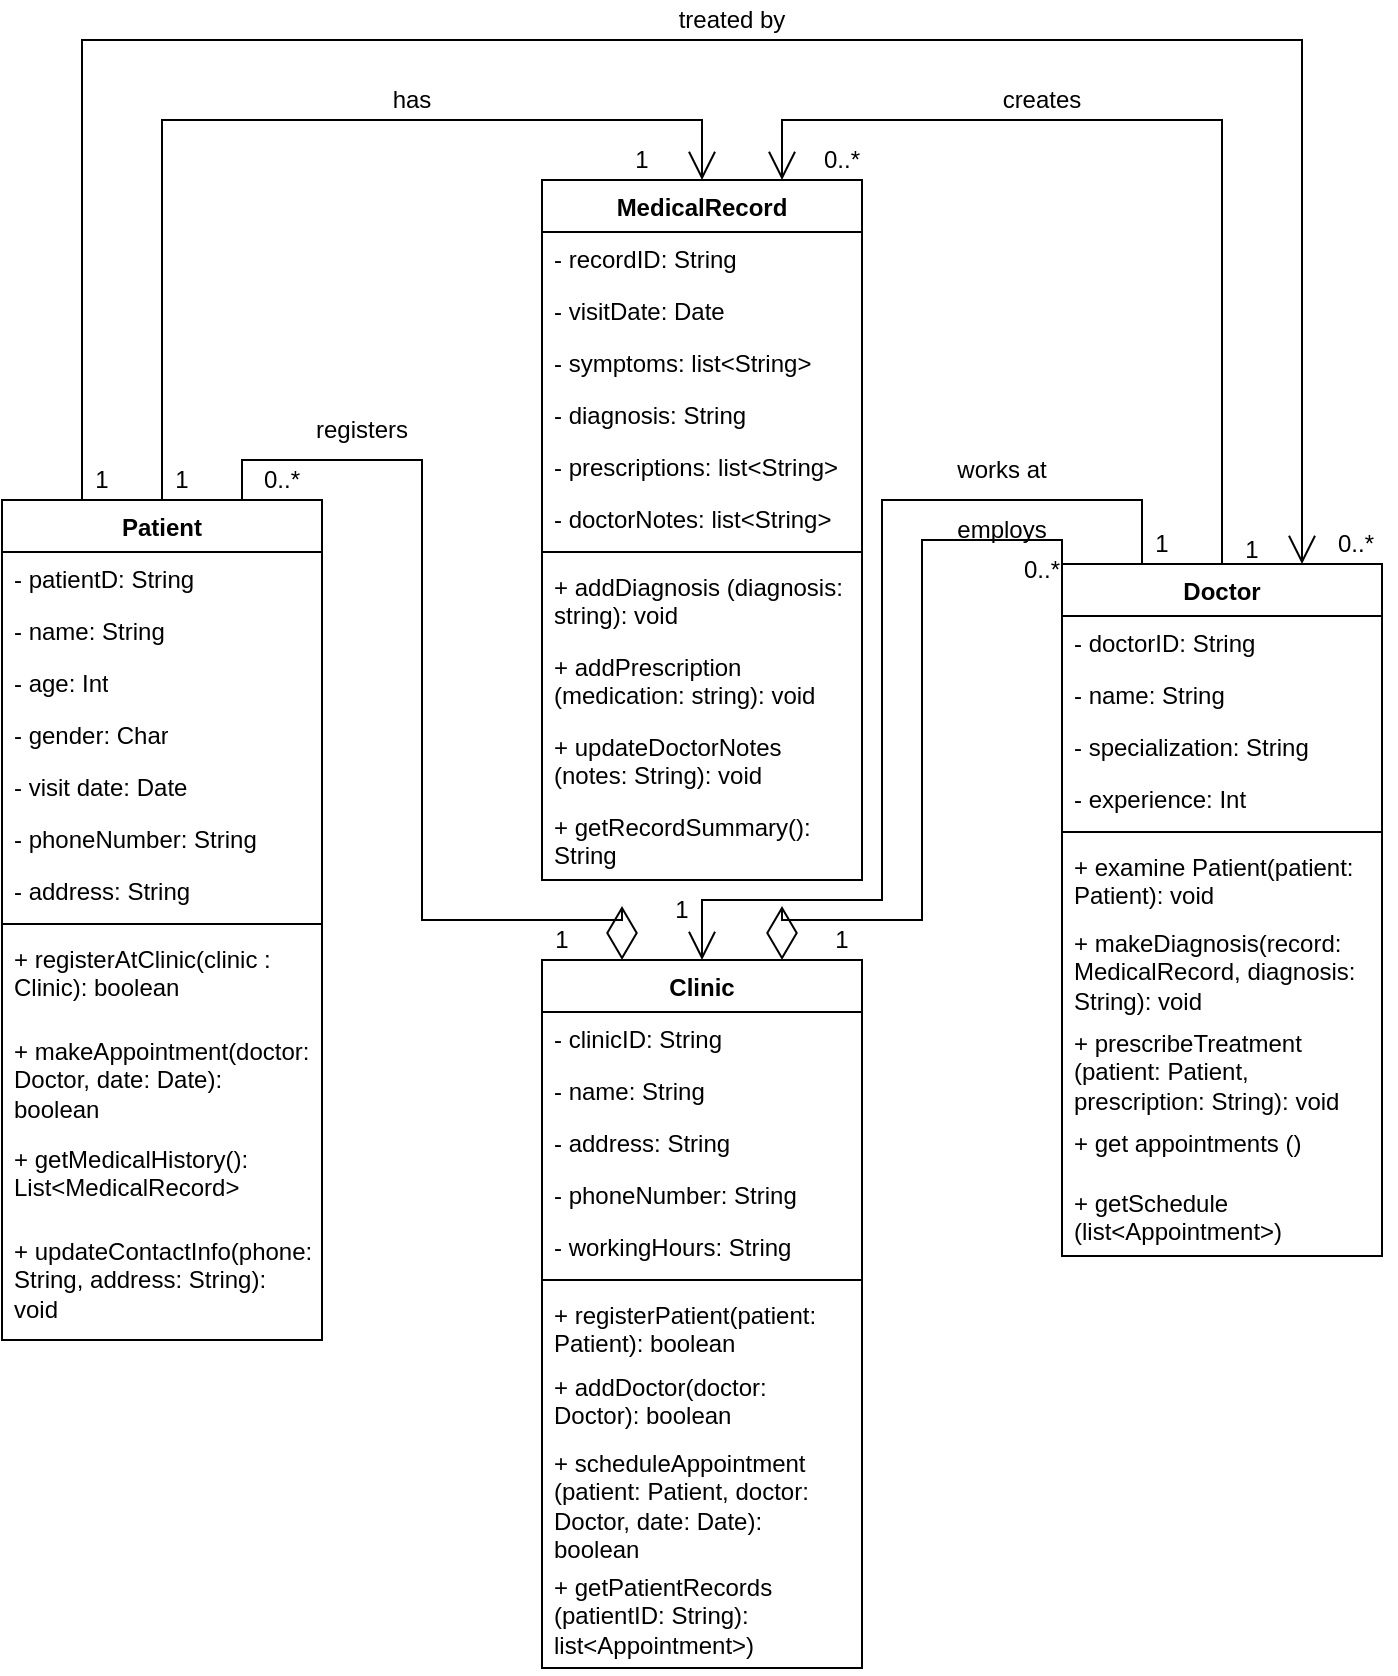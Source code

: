 <mxfile version="28.2.7">
  <diagram name="Page-1" id="929967ad-93f9-6ef4-fab6-5d389245f69c">
    <mxGraphModel dx="1720" dy="964" grid="1" gridSize="10" guides="1" tooltips="1" connect="1" arrows="1" fold="1" page="1" pageScale="1.5" pageWidth="1169" pageHeight="826" background="#ffffff" math="0" shadow="0">
      <root>
        <mxCell id="0" style=";html=1;" />
        <mxCell id="1" style=";html=1;" parent="0" />
        <mxCell id="AAVSdMA0_Yjj0Yy6uZWU-5" value="Patient" style="swimlane;fontStyle=1;align=center;verticalAlign=top;childLayout=stackLayout;horizontal=1;startSize=26;horizontalStack=0;resizeParent=1;resizeParentMax=0;resizeLast=0;collapsible=1;marginBottom=0;whiteSpace=wrap;html=1;" vertex="1" parent="1">
          <mxGeometry x="200" y="420" width="160" height="420" as="geometry" />
        </mxCell>
        <mxCell id="AAVSdMA0_Yjj0Yy6uZWU-77" value="- patientD: String" style="text;strokeColor=none;fillColor=none;align=left;verticalAlign=top;spacingLeft=4;spacingRight=4;overflow=hidden;rotatable=0;points=[[0,0.5],[1,0.5]];portConstraint=eastwest;whiteSpace=wrap;html=1;" vertex="1" parent="AAVSdMA0_Yjj0Yy6uZWU-5">
          <mxGeometry y="26" width="160" height="26" as="geometry" />
        </mxCell>
        <mxCell id="AAVSdMA0_Yjj0Yy6uZWU-6" value="- name: String" style="text;strokeColor=none;fillColor=none;align=left;verticalAlign=top;spacingLeft=4;spacingRight=4;overflow=hidden;rotatable=0;points=[[0,0.5],[1,0.5]];portConstraint=eastwest;whiteSpace=wrap;html=1;" vertex="1" parent="AAVSdMA0_Yjj0Yy6uZWU-5">
          <mxGeometry y="52" width="160" height="26" as="geometry" />
        </mxCell>
        <mxCell id="AAVSdMA0_Yjj0Yy6uZWU-9" value="- age: Int" style="text;strokeColor=none;fillColor=none;align=left;verticalAlign=top;spacingLeft=4;spacingRight=4;overflow=hidden;rotatable=0;points=[[0,0.5],[1,0.5]];portConstraint=eastwest;whiteSpace=wrap;html=1;" vertex="1" parent="AAVSdMA0_Yjj0Yy6uZWU-5">
          <mxGeometry y="78" width="160" height="26" as="geometry" />
        </mxCell>
        <mxCell id="AAVSdMA0_Yjj0Yy6uZWU-10" value="- gender: Char" style="text;strokeColor=none;fillColor=none;align=left;verticalAlign=top;spacingLeft=4;spacingRight=4;overflow=hidden;rotatable=0;points=[[0,0.5],[1,0.5]];portConstraint=eastwest;whiteSpace=wrap;html=1;" vertex="1" parent="AAVSdMA0_Yjj0Yy6uZWU-5">
          <mxGeometry y="104" width="160" height="26" as="geometry" />
        </mxCell>
        <mxCell id="AAVSdMA0_Yjj0Yy6uZWU-13" value="- visit date: Date" style="text;strokeColor=none;fillColor=none;align=left;verticalAlign=top;spacingLeft=4;spacingRight=4;overflow=hidden;rotatable=0;points=[[0,0.5],[1,0.5]];portConstraint=eastwest;whiteSpace=wrap;html=1;" vertex="1" parent="AAVSdMA0_Yjj0Yy6uZWU-5">
          <mxGeometry y="130" width="160" height="26" as="geometry" />
        </mxCell>
        <mxCell id="AAVSdMA0_Yjj0Yy6uZWU-12" value="- phoneNumber: String" style="text;strokeColor=none;fillColor=none;align=left;verticalAlign=top;spacingLeft=4;spacingRight=4;overflow=hidden;rotatable=0;points=[[0,0.5],[1,0.5]];portConstraint=eastwest;whiteSpace=wrap;html=1;" vertex="1" parent="AAVSdMA0_Yjj0Yy6uZWU-5">
          <mxGeometry y="156" width="160" height="26" as="geometry" />
        </mxCell>
        <mxCell id="AAVSdMA0_Yjj0Yy6uZWU-54" value="- address: String" style="text;strokeColor=none;fillColor=none;align=left;verticalAlign=top;spacingLeft=4;spacingRight=4;overflow=hidden;rotatable=0;points=[[0,0.5],[1,0.5]];portConstraint=eastwest;whiteSpace=wrap;html=1;" vertex="1" parent="AAVSdMA0_Yjj0Yy6uZWU-5">
          <mxGeometry y="182" width="160" height="26" as="geometry" />
        </mxCell>
        <mxCell id="AAVSdMA0_Yjj0Yy6uZWU-7" value="" style="line;strokeWidth=1;fillColor=none;align=left;verticalAlign=middle;spacingTop=-1;spacingLeft=3;spacingRight=3;rotatable=0;labelPosition=right;points=[];portConstraint=eastwest;strokeColor=inherit;" vertex="1" parent="AAVSdMA0_Yjj0Yy6uZWU-5">
          <mxGeometry y="208" width="160" height="8" as="geometry" />
        </mxCell>
        <mxCell id="AAVSdMA0_Yjj0Yy6uZWU-55" value="+ registerAtClinic(clinic : Clinic): boolean" style="text;strokeColor=none;fillColor=none;align=left;verticalAlign=top;spacingLeft=4;spacingRight=4;overflow=hidden;rotatable=0;points=[[0,0.5],[1,0.5]];portConstraint=eastwest;whiteSpace=wrap;html=1;" vertex="1" parent="AAVSdMA0_Yjj0Yy6uZWU-5">
          <mxGeometry y="216" width="160" height="46" as="geometry" />
        </mxCell>
        <mxCell id="AAVSdMA0_Yjj0Yy6uZWU-11" value="+ makeAppointment(doctor: Doctor, date: Date): boolean" style="text;strokeColor=none;fillColor=none;align=left;verticalAlign=top;spacingLeft=4;spacingRight=4;overflow=hidden;rotatable=0;points=[[0,0.5],[1,0.5]];portConstraint=eastwest;whiteSpace=wrap;html=1;" vertex="1" parent="AAVSdMA0_Yjj0Yy6uZWU-5">
          <mxGeometry y="262" width="160" height="54" as="geometry" />
        </mxCell>
        <mxCell id="AAVSdMA0_Yjj0Yy6uZWU-30" value="+ getMedicalHistory(): List&amp;lt;MedicalRecord&amp;gt;" style="text;strokeColor=none;fillColor=none;align=left;verticalAlign=top;spacingLeft=4;spacingRight=4;overflow=hidden;rotatable=0;points=[[0,0.5],[1,0.5]];portConstraint=eastwest;whiteSpace=wrap;html=1;" vertex="1" parent="AAVSdMA0_Yjj0Yy6uZWU-5">
          <mxGeometry y="316" width="160" height="46" as="geometry" />
        </mxCell>
        <mxCell id="AAVSdMA0_Yjj0Yy6uZWU-8" value="+ updateContactInfo(phone: String, address: String): void" style="text;strokeColor=none;fillColor=none;align=left;verticalAlign=top;spacingLeft=4;spacingRight=4;overflow=hidden;rotatable=0;points=[[0,0.5],[1,0.5]];portConstraint=eastwest;whiteSpace=wrap;html=1;" vertex="1" parent="AAVSdMA0_Yjj0Yy6uZWU-5">
          <mxGeometry y="362" width="160" height="58" as="geometry" />
        </mxCell>
        <mxCell id="AAVSdMA0_Yjj0Yy6uZWU-14" value="Doctor" style="swimlane;fontStyle=1;align=center;verticalAlign=top;childLayout=stackLayout;horizontal=1;startSize=26;horizontalStack=0;resizeParent=1;resizeParentMax=0;resizeLast=0;collapsible=1;marginBottom=0;whiteSpace=wrap;html=1;" vertex="1" parent="1">
          <mxGeometry x="730" y="452" width="160" height="346" as="geometry" />
        </mxCell>
        <mxCell id="AAVSdMA0_Yjj0Yy6uZWU-15" value="- doctorID: String" style="text;strokeColor=none;fillColor=none;align=left;verticalAlign=top;spacingLeft=4;spacingRight=4;overflow=hidden;rotatable=0;points=[[0,0.5],[1,0.5]];portConstraint=eastwest;whiteSpace=wrap;html=1;" vertex="1" parent="AAVSdMA0_Yjj0Yy6uZWU-14">
          <mxGeometry y="26" width="160" height="26" as="geometry" />
        </mxCell>
        <mxCell id="AAVSdMA0_Yjj0Yy6uZWU-78" value="- name: String" style="text;strokeColor=none;fillColor=none;align=left;verticalAlign=top;spacingLeft=4;spacingRight=4;overflow=hidden;rotatable=0;points=[[0,0.5],[1,0.5]];portConstraint=eastwest;whiteSpace=wrap;html=1;" vertex="1" parent="AAVSdMA0_Yjj0Yy6uZWU-14">
          <mxGeometry y="52" width="160" height="26" as="geometry" />
        </mxCell>
        <mxCell id="AAVSdMA0_Yjj0Yy6uZWU-17" value="- specialization: String" style="text;strokeColor=none;fillColor=none;align=left;verticalAlign=top;spacingLeft=4;spacingRight=4;overflow=hidden;rotatable=0;points=[[0,0.5],[1,0.5]];portConstraint=eastwest;whiteSpace=wrap;html=1;" vertex="1" parent="AAVSdMA0_Yjj0Yy6uZWU-14">
          <mxGeometry y="78" width="160" height="26" as="geometry" />
        </mxCell>
        <mxCell id="AAVSdMA0_Yjj0Yy6uZWU-18" value="- experience: Int" style="text;strokeColor=none;fillColor=none;align=left;verticalAlign=top;spacingLeft=4;spacingRight=4;overflow=hidden;rotatable=0;points=[[0,0.5],[1,0.5]];portConstraint=eastwest;whiteSpace=wrap;html=1;" vertex="1" parent="AAVSdMA0_Yjj0Yy6uZWU-14">
          <mxGeometry y="104" width="160" height="26" as="geometry" />
        </mxCell>
        <mxCell id="AAVSdMA0_Yjj0Yy6uZWU-20" value="" style="line;strokeWidth=1;fillColor=none;align=left;verticalAlign=middle;spacingTop=-1;spacingLeft=3;spacingRight=3;rotatable=0;labelPosition=right;points=[];portConstraint=eastwest;strokeColor=inherit;" vertex="1" parent="AAVSdMA0_Yjj0Yy6uZWU-14">
          <mxGeometry y="130" width="160" height="8" as="geometry" />
        </mxCell>
        <mxCell id="AAVSdMA0_Yjj0Yy6uZWU-21" value="+ examine Patient(patient: Patient): void" style="text;strokeColor=none;fillColor=none;align=left;verticalAlign=top;spacingLeft=4;spacingRight=4;overflow=hidden;rotatable=0;points=[[0,0.5],[1,0.5]];portConstraint=eastwest;whiteSpace=wrap;html=1;" vertex="1" parent="AAVSdMA0_Yjj0Yy6uZWU-14">
          <mxGeometry y="138" width="160" height="38" as="geometry" />
        </mxCell>
        <mxCell id="AAVSdMA0_Yjj0Yy6uZWU-72" value="+ makeDiagnosis(record: MedicalRecord, diagnosis: String): void&amp;nbsp;" style="text;strokeColor=none;fillColor=none;align=left;verticalAlign=top;spacingLeft=4;spacingRight=4;overflow=hidden;rotatable=0;points=[[0,0.5],[1,0.5]];portConstraint=eastwest;whiteSpace=wrap;html=1;" vertex="1" parent="AAVSdMA0_Yjj0Yy6uZWU-14">
          <mxGeometry y="176" width="160" height="50" as="geometry" />
        </mxCell>
        <mxCell id="AAVSdMA0_Yjj0Yy6uZWU-22" value="+ prescribeTreatment&lt;div&gt;(patient: Patient, prescription: String): void&lt;/div&gt;" style="text;strokeColor=none;fillColor=none;align=left;verticalAlign=top;spacingLeft=4;spacingRight=4;overflow=hidden;rotatable=0;points=[[0,0.5],[1,0.5]];portConstraint=eastwest;whiteSpace=wrap;html=1;" vertex="1" parent="AAVSdMA0_Yjj0Yy6uZWU-14">
          <mxGeometry y="226" width="160" height="50" as="geometry" />
        </mxCell>
        <mxCell id="AAVSdMA0_Yjj0Yy6uZWU-31" value="+ get appointments ()" style="text;strokeColor=none;fillColor=none;align=left;verticalAlign=top;spacingLeft=4;spacingRight=4;overflow=hidden;rotatable=0;points=[[0,0.5],[1,0.5]];portConstraint=eastwest;whiteSpace=wrap;html=1;" vertex="1" parent="AAVSdMA0_Yjj0Yy6uZWU-14">
          <mxGeometry y="276" width="160" height="30" as="geometry" />
        </mxCell>
        <mxCell id="AAVSdMA0_Yjj0Yy6uZWU-32" value="+ getSchedule (list&amp;lt;Appointment&amp;gt;)" style="text;strokeColor=none;fillColor=none;align=left;verticalAlign=top;spacingLeft=4;spacingRight=4;overflow=hidden;rotatable=0;points=[[0,0.5],[1,0.5]];portConstraint=eastwest;whiteSpace=wrap;html=1;" vertex="1" parent="AAVSdMA0_Yjj0Yy6uZWU-14">
          <mxGeometry y="306" width="160" height="40" as="geometry" />
        </mxCell>
        <mxCell id="AAVSdMA0_Yjj0Yy6uZWU-23" value="Clinic" style="swimlane;fontStyle=1;align=center;verticalAlign=top;childLayout=stackLayout;horizontal=1;startSize=26;horizontalStack=0;resizeParent=1;resizeParentMax=0;resizeLast=0;collapsible=1;marginBottom=0;whiteSpace=wrap;html=1;" vertex="1" parent="1">
          <mxGeometry x="470" y="650" width="160" height="354" as="geometry" />
        </mxCell>
        <mxCell id="AAVSdMA0_Yjj0Yy6uZWU-24" value="- clinicID: String" style="text;strokeColor=none;fillColor=none;align=left;verticalAlign=top;spacingLeft=4;spacingRight=4;overflow=hidden;rotatable=0;points=[[0,0.5],[1,0.5]];portConstraint=eastwest;whiteSpace=wrap;html=1;" vertex="1" parent="AAVSdMA0_Yjj0Yy6uZWU-23">
          <mxGeometry y="26" width="160" height="26" as="geometry" />
        </mxCell>
        <mxCell id="AAVSdMA0_Yjj0Yy6uZWU-25" value="- name: String" style="text;strokeColor=none;fillColor=none;align=left;verticalAlign=top;spacingLeft=4;spacingRight=4;overflow=hidden;rotatable=0;points=[[0,0.5],[1,0.5]];portConstraint=eastwest;whiteSpace=wrap;html=1;" vertex="1" parent="AAVSdMA0_Yjj0Yy6uZWU-23">
          <mxGeometry y="52" width="160" height="26" as="geometry" />
        </mxCell>
        <mxCell id="AAVSdMA0_Yjj0Yy6uZWU-73" value="- address: String" style="text;strokeColor=none;fillColor=none;align=left;verticalAlign=top;spacingLeft=4;spacingRight=4;overflow=hidden;rotatable=0;points=[[0,0.5],[1,0.5]];portConstraint=eastwest;whiteSpace=wrap;html=1;" vertex="1" parent="AAVSdMA0_Yjj0Yy6uZWU-23">
          <mxGeometry y="78" width="160" height="26" as="geometry" />
        </mxCell>
        <mxCell id="AAVSdMA0_Yjj0Yy6uZWU-74" value="- phoneNumber: String" style="text;strokeColor=none;fillColor=none;align=left;verticalAlign=top;spacingLeft=4;spacingRight=4;overflow=hidden;rotatable=0;points=[[0,0.5],[1,0.5]];portConstraint=eastwest;whiteSpace=wrap;html=1;" vertex="1" parent="AAVSdMA0_Yjj0Yy6uZWU-23">
          <mxGeometry y="104" width="160" height="26" as="geometry" />
        </mxCell>
        <mxCell id="AAVSdMA0_Yjj0Yy6uZWU-26" value="- workingHours: String" style="text;strokeColor=none;fillColor=none;align=left;verticalAlign=top;spacingLeft=4;spacingRight=4;overflow=hidden;rotatable=0;points=[[0,0.5],[1,0.5]];portConstraint=eastwest;whiteSpace=wrap;html=1;" vertex="1" parent="AAVSdMA0_Yjj0Yy6uZWU-23">
          <mxGeometry y="130" width="160" height="26" as="geometry" />
        </mxCell>
        <mxCell id="AAVSdMA0_Yjj0Yy6uZWU-27" value="" style="line;strokeWidth=1;fillColor=none;align=left;verticalAlign=middle;spacingTop=-1;spacingLeft=3;spacingRight=3;rotatable=0;labelPosition=right;points=[];portConstraint=eastwest;strokeColor=inherit;" vertex="1" parent="AAVSdMA0_Yjj0Yy6uZWU-23">
          <mxGeometry y="156" width="160" height="8" as="geometry" />
        </mxCell>
        <mxCell id="AAVSdMA0_Yjj0Yy6uZWU-28" value="+ registerPatient(patient: Patient): boolean&lt;div&gt;&lt;br&gt;&lt;/div&gt;" style="text;strokeColor=none;fillColor=none;align=left;verticalAlign=top;spacingLeft=4;spacingRight=4;overflow=hidden;rotatable=0;points=[[0,0.5],[1,0.5]];portConstraint=eastwest;whiteSpace=wrap;html=1;" vertex="1" parent="AAVSdMA0_Yjj0Yy6uZWU-23">
          <mxGeometry y="164" width="160" height="36" as="geometry" />
        </mxCell>
        <mxCell id="AAVSdMA0_Yjj0Yy6uZWU-29" value="+ addDoctor(doctor: Doctor): boolean" style="text;strokeColor=none;fillColor=none;align=left;verticalAlign=top;spacingLeft=4;spacingRight=4;overflow=hidden;rotatable=0;points=[[0,0.5],[1,0.5]];portConstraint=eastwest;whiteSpace=wrap;html=1;" vertex="1" parent="AAVSdMA0_Yjj0Yy6uZWU-23">
          <mxGeometry y="200" width="160" height="38" as="geometry" />
        </mxCell>
        <mxCell id="AAVSdMA0_Yjj0Yy6uZWU-75" value="+ scheduleAppointment&lt;div&gt;(patient: Patient, doctor: Doctor, date: Date): boolean&lt;/div&gt;" style="text;strokeColor=none;fillColor=none;align=left;verticalAlign=top;spacingLeft=4;spacingRight=4;overflow=hidden;rotatable=0;points=[[0,0.5],[1,0.5]];portConstraint=eastwest;whiteSpace=wrap;html=1;" vertex="1" parent="AAVSdMA0_Yjj0Yy6uZWU-23">
          <mxGeometry y="238" width="160" height="62" as="geometry" />
        </mxCell>
        <mxCell id="AAVSdMA0_Yjj0Yy6uZWU-76" value="+ getPatientRecords (patientID: String): list&amp;lt;Appointment&amp;gt;)" style="text;strokeColor=none;fillColor=none;align=left;verticalAlign=top;spacingLeft=4;spacingRight=4;overflow=hidden;rotatable=0;points=[[0,0.5],[1,0.5]];portConstraint=eastwest;whiteSpace=wrap;html=1;" vertex="1" parent="AAVSdMA0_Yjj0Yy6uZWU-23">
          <mxGeometry y="300" width="160" height="54" as="geometry" />
        </mxCell>
        <mxCell id="AAVSdMA0_Yjj0Yy6uZWU-33" value="MedicalRecord" style="swimlane;fontStyle=1;align=center;verticalAlign=top;childLayout=stackLayout;horizontal=1;startSize=26;horizontalStack=0;resizeParent=1;resizeParentMax=0;resizeLast=0;collapsible=1;marginBottom=0;whiteSpace=wrap;html=1;" vertex="1" parent="1">
          <mxGeometry x="470" y="260" width="160" height="350" as="geometry" />
        </mxCell>
        <mxCell id="AAVSdMA0_Yjj0Yy6uZWU-34" value="- recordID: String" style="text;strokeColor=none;fillColor=none;align=left;verticalAlign=top;spacingLeft=4;spacingRight=4;overflow=hidden;rotatable=0;points=[[0,0.5],[1,0.5]];portConstraint=eastwest;whiteSpace=wrap;html=1;" vertex="1" parent="AAVSdMA0_Yjj0Yy6uZWU-33">
          <mxGeometry y="26" width="160" height="26" as="geometry" />
        </mxCell>
        <mxCell id="AAVSdMA0_Yjj0Yy6uZWU-35" value="- visitDate: Date" style="text;strokeColor=none;fillColor=none;align=left;verticalAlign=top;spacingLeft=4;spacingRight=4;overflow=hidden;rotatable=0;points=[[0,0.5],[1,0.5]];portConstraint=eastwest;whiteSpace=wrap;html=1;" vertex="1" parent="AAVSdMA0_Yjj0Yy6uZWU-33">
          <mxGeometry y="52" width="160" height="26" as="geometry" />
        </mxCell>
        <mxCell id="AAVSdMA0_Yjj0Yy6uZWU-57" value="- symptoms: list&amp;lt;String&amp;gt;" style="text;strokeColor=none;fillColor=none;align=left;verticalAlign=top;spacingLeft=4;spacingRight=4;overflow=hidden;rotatable=0;points=[[0,0.5],[1,0.5]];portConstraint=eastwest;whiteSpace=wrap;html=1;" vertex="1" parent="AAVSdMA0_Yjj0Yy6uZWU-33">
          <mxGeometry y="78" width="160" height="26" as="geometry" />
        </mxCell>
        <mxCell id="AAVSdMA0_Yjj0Yy6uZWU-58" value="- diagnosis: String" style="text;strokeColor=none;fillColor=none;align=left;verticalAlign=top;spacingLeft=4;spacingRight=4;overflow=hidden;rotatable=0;points=[[0,0.5],[1,0.5]];portConstraint=eastwest;whiteSpace=wrap;html=1;" vertex="1" parent="AAVSdMA0_Yjj0Yy6uZWU-33">
          <mxGeometry y="104" width="160" height="26" as="geometry" />
        </mxCell>
        <mxCell id="AAVSdMA0_Yjj0Yy6uZWU-37" value="- prescriptions: list&amp;lt;String&amp;gt;" style="text;strokeColor=none;fillColor=none;align=left;verticalAlign=top;spacingLeft=4;spacingRight=4;overflow=hidden;rotatable=0;points=[[0,0.5],[1,0.5]];portConstraint=eastwest;whiteSpace=wrap;html=1;" vertex="1" parent="AAVSdMA0_Yjj0Yy6uZWU-33">
          <mxGeometry y="130" width="160" height="26" as="geometry" />
        </mxCell>
        <mxCell id="AAVSdMA0_Yjj0Yy6uZWU-56" value="- doctorNotes: list&amp;lt;String&amp;gt;" style="text;strokeColor=none;fillColor=none;align=left;verticalAlign=top;spacingLeft=4;spacingRight=4;overflow=hidden;rotatable=0;points=[[0,0.5],[1,0.5]];portConstraint=eastwest;whiteSpace=wrap;html=1;" vertex="1" parent="AAVSdMA0_Yjj0Yy6uZWU-33">
          <mxGeometry y="156" width="160" height="26" as="geometry" />
        </mxCell>
        <mxCell id="AAVSdMA0_Yjj0Yy6uZWU-39" value="" style="line;strokeWidth=1;fillColor=none;align=left;verticalAlign=middle;spacingTop=-1;spacingLeft=3;spacingRight=3;rotatable=0;labelPosition=right;points=[];portConstraint=eastwest;strokeColor=inherit;" vertex="1" parent="AAVSdMA0_Yjj0Yy6uZWU-33">
          <mxGeometry y="182" width="160" height="8" as="geometry" />
        </mxCell>
        <mxCell id="AAVSdMA0_Yjj0Yy6uZWU-59" value="+ addDiagnosis (diagnosis: string): void" style="text;strokeColor=none;fillColor=none;align=left;verticalAlign=top;spacingLeft=4;spacingRight=4;overflow=hidden;rotatable=0;points=[[0,0.5],[1,0.5]];portConstraint=eastwest;whiteSpace=wrap;html=1;" vertex="1" parent="AAVSdMA0_Yjj0Yy6uZWU-33">
          <mxGeometry y="190" width="160" height="40" as="geometry" />
        </mxCell>
        <mxCell id="AAVSdMA0_Yjj0Yy6uZWU-40" value="+ addPrescription (medication: string): void" style="text;strokeColor=none;fillColor=none;align=left;verticalAlign=top;spacingLeft=4;spacingRight=4;overflow=hidden;rotatable=0;points=[[0,0.5],[1,0.5]];portConstraint=eastwest;whiteSpace=wrap;html=1;" vertex="1" parent="AAVSdMA0_Yjj0Yy6uZWU-33">
          <mxGeometry y="230" width="160" height="40" as="geometry" />
        </mxCell>
        <mxCell id="AAVSdMA0_Yjj0Yy6uZWU-71" value="+ updateDoctorNotes (notes: String): void" style="text;strokeColor=none;fillColor=none;align=left;verticalAlign=top;spacingLeft=4;spacingRight=4;overflow=hidden;rotatable=0;points=[[0,0.5],[1,0.5]];portConstraint=eastwest;whiteSpace=wrap;html=1;" vertex="1" parent="AAVSdMA0_Yjj0Yy6uZWU-33">
          <mxGeometry y="270" width="160" height="40" as="geometry" />
        </mxCell>
        <mxCell id="AAVSdMA0_Yjj0Yy6uZWU-42" value="+ getRecordSummary(): String" style="text;strokeColor=none;fillColor=none;align=left;verticalAlign=top;spacingLeft=4;spacingRight=4;overflow=hidden;rotatable=0;points=[[0,0.5],[1,0.5]];portConstraint=eastwest;whiteSpace=wrap;html=1;" vertex="1" parent="AAVSdMA0_Yjj0Yy6uZWU-33">
          <mxGeometry y="310" width="160" height="40" as="geometry" />
        </mxCell>
        <mxCell id="AAVSdMA0_Yjj0Yy6uZWU-47" value="" style="endArrow=open;endFill=1;endSize=12;html=1;rounded=0;entryX=0.5;entryY=0;entryDx=0;entryDy=0;exitX=0.25;exitY=0;exitDx=0;exitDy=0;" edge="1" parent="1" source="AAVSdMA0_Yjj0Yy6uZWU-14" target="AAVSdMA0_Yjj0Yy6uZWU-23">
          <mxGeometry width="160" relative="1" as="geometry">
            <mxPoint x="770" y="450" as="sourcePoint" />
            <mxPoint x="830" y="430" as="targetPoint" />
            <Array as="points">
              <mxPoint x="770" y="420" />
              <mxPoint x="640" y="420" />
              <mxPoint x="640" y="620" />
              <mxPoint x="550" y="620" />
            </Array>
          </mxGeometry>
        </mxCell>
        <mxCell id="AAVSdMA0_Yjj0Yy6uZWU-79" value="" style="endArrow=open;endFill=1;endSize=12;html=1;rounded=0;entryX=0.5;entryY=0;entryDx=0;entryDy=0;exitX=0.5;exitY=0;exitDx=0;exitDy=0;" edge="1" parent="1" source="AAVSdMA0_Yjj0Yy6uZWU-5" target="AAVSdMA0_Yjj0Yy6uZWU-33">
          <mxGeometry width="160" relative="1" as="geometry">
            <mxPoint x="280" y="302" as="sourcePoint" />
            <mxPoint x="60" y="500" as="targetPoint" />
            <Array as="points">
              <mxPoint x="280" y="230" />
              <mxPoint x="540" y="230" />
              <mxPoint x="550" y="230" />
            </Array>
          </mxGeometry>
        </mxCell>
        <mxCell id="AAVSdMA0_Yjj0Yy6uZWU-81" value="" style="endArrow=open;endFill=1;endSize=12;html=1;rounded=0;entryX=0.75;entryY=0;entryDx=0;entryDy=0;exitX=0.25;exitY=0;exitDx=0;exitDy=0;" edge="1" parent="1" source="AAVSdMA0_Yjj0Yy6uZWU-5" target="AAVSdMA0_Yjj0Yy6uZWU-14">
          <mxGeometry width="160" relative="1" as="geometry">
            <mxPoint x="380" y="380" as="sourcePoint" />
            <mxPoint x="650" y="220" as="targetPoint" />
            <Array as="points">
              <mxPoint x="240" y="190" />
              <mxPoint x="640" y="190" />
              <mxPoint x="850" y="190" />
            </Array>
          </mxGeometry>
        </mxCell>
        <mxCell id="AAVSdMA0_Yjj0Yy6uZWU-82" value="" style="endArrow=open;endFill=1;endSize=12;html=1;rounded=0;entryX=0.75;entryY=0;entryDx=0;entryDy=0;exitX=0.5;exitY=0;exitDx=0;exitDy=0;" edge="1" parent="1" source="AAVSdMA0_Yjj0Yy6uZWU-14" target="AAVSdMA0_Yjj0Yy6uZWU-33">
          <mxGeometry width="160" relative="1" as="geometry">
            <mxPoint x="750" y="550" as="sourcePoint" />
            <mxPoint x="1020" y="390" as="targetPoint" />
            <Array as="points">
              <mxPoint x="810" y="230" />
              <mxPoint x="590" y="230" />
            </Array>
          </mxGeometry>
        </mxCell>
        <mxCell id="AAVSdMA0_Yjj0Yy6uZWU-83" value="" style="endArrow=diamondThin;endFill=0;endSize=24;html=1;rounded=0;entryX=0.25;entryY=0;entryDx=0;entryDy=0;exitX=0.75;exitY=0;exitDx=0;exitDy=0;" edge="1" parent="1" source="AAVSdMA0_Yjj0Yy6uZWU-5" target="AAVSdMA0_Yjj0Yy6uZWU-23">
          <mxGeometry width="160" relative="1" as="geometry">
            <mxPoint x="40" y="660" as="sourcePoint" />
            <mxPoint x="200" y="660" as="targetPoint" />
            <Array as="points">
              <mxPoint x="320" y="400" />
              <mxPoint x="410" y="400" />
              <mxPoint x="410" y="630" />
              <mxPoint x="510" y="630" />
            </Array>
          </mxGeometry>
        </mxCell>
        <mxCell id="AAVSdMA0_Yjj0Yy6uZWU-84" value="" style="endArrow=diamondThin;endFill=0;endSize=24;html=1;rounded=0;entryX=0.75;entryY=0;entryDx=0;entryDy=0;exitX=0;exitY=0;exitDx=0;exitDy=0;" edge="1" parent="1" source="AAVSdMA0_Yjj0Yy6uZWU-14" target="AAVSdMA0_Yjj0Yy6uZWU-23">
          <mxGeometry width="160" relative="1" as="geometry">
            <mxPoint x="740" y="450" as="sourcePoint" />
            <mxPoint x="760" y="700" as="targetPoint" />
            <Array as="points">
              <mxPoint x="730" y="440" />
              <mxPoint x="660" y="440" />
              <mxPoint x="660" y="630" />
              <mxPoint x="590" y="630" />
            </Array>
          </mxGeometry>
        </mxCell>
        <mxCell id="AAVSdMA0_Yjj0Yy6uZWU-85" value="has" style="text;html=1;whiteSpace=wrap;strokeColor=none;fillColor=none;align=center;verticalAlign=middle;rounded=0;" vertex="1" parent="1">
          <mxGeometry x="380" y="210" width="50" height="20" as="geometry" />
        </mxCell>
        <mxCell id="AAVSdMA0_Yjj0Yy6uZWU-88" value="1" style="text;html=1;whiteSpace=wrap;strokeColor=none;fillColor=none;align=center;verticalAlign=middle;rounded=0;" vertex="1" parent="1">
          <mxGeometry x="260" y="400" width="60" height="20" as="geometry" />
        </mxCell>
        <mxCell id="AAVSdMA0_Yjj0Yy6uZWU-89" value="1" style="text;html=1;whiteSpace=wrap;strokeColor=none;fillColor=none;align=center;verticalAlign=middle;rounded=0;" vertex="1" parent="1">
          <mxGeometry x="500" y="240" width="40" height="20" as="geometry" />
        </mxCell>
        <mxCell id="AAVSdMA0_Yjj0Yy6uZWU-91" value="1" style="text;html=1;whiteSpace=wrap;strokeColor=none;fillColor=none;align=center;verticalAlign=middle;rounded=0;" vertex="1" parent="1">
          <mxGeometry x="230" y="400" width="40" height="20" as="geometry" />
        </mxCell>
        <mxCell id="AAVSdMA0_Yjj0Yy6uZWU-92" value="treated by" style="text;html=1;whiteSpace=wrap;strokeColor=none;fillColor=none;align=center;verticalAlign=middle;rounded=0;" vertex="1" parent="1">
          <mxGeometry x="530" y="170" width="70" height="20" as="geometry" />
        </mxCell>
        <mxCell id="AAVSdMA0_Yjj0Yy6uZWU-93" value="0..*" style="text;html=1;whiteSpace=wrap;strokeColor=none;fillColor=none;align=center;verticalAlign=middle;rounded=0;" vertex="1" parent="1">
          <mxGeometry x="857" y="432" width="40" height="20" as="geometry" />
        </mxCell>
        <mxCell id="AAVSdMA0_Yjj0Yy6uZWU-94" value="creates" style="text;html=1;whiteSpace=wrap;strokeColor=none;fillColor=none;align=center;verticalAlign=middle;rounded=0;" vertex="1" parent="1">
          <mxGeometry x="690" y="210" width="60" height="20" as="geometry" />
        </mxCell>
        <mxCell id="AAVSdMA0_Yjj0Yy6uZWU-96" value="1" style="text;html=1;whiteSpace=wrap;strokeColor=none;fillColor=none;align=center;verticalAlign=middle;rounded=0;" vertex="1" parent="1">
          <mxGeometry x="810" y="440" width="30" height="10" as="geometry" />
        </mxCell>
        <mxCell id="AAVSdMA0_Yjj0Yy6uZWU-98" value="0..*" style="text;html=1;whiteSpace=wrap;strokeColor=none;fillColor=none;align=center;verticalAlign=middle;rounded=0;" vertex="1" parent="1">
          <mxGeometry x="600" y="240" width="40" height="20" as="geometry" />
        </mxCell>
        <mxCell id="AAVSdMA0_Yjj0Yy6uZWU-99" value="1" style="text;html=1;whiteSpace=wrap;strokeColor=none;fillColor=none;align=center;verticalAlign=middle;rounded=0;" vertex="1" parent="1">
          <mxGeometry x="460" y="630" width="40" height="20" as="geometry" />
        </mxCell>
        <mxCell id="AAVSdMA0_Yjj0Yy6uZWU-100" value="1" style="text;html=1;whiteSpace=wrap;strokeColor=none;fillColor=none;align=center;verticalAlign=middle;rounded=0;" vertex="1" parent="1">
          <mxGeometry x="600" y="630" width="40" height="20" as="geometry" />
        </mxCell>
        <mxCell id="AAVSdMA0_Yjj0Yy6uZWU-101" value="0..*" style="text;html=1;whiteSpace=wrap;strokeColor=none;fillColor=none;align=center;verticalAlign=middle;rounded=0;" vertex="1" parent="1">
          <mxGeometry x="690" y="440" width="60" height="30" as="geometry" />
        </mxCell>
        <mxCell id="AAVSdMA0_Yjj0Yy6uZWU-103" value="0..*" style="text;html=1;whiteSpace=wrap;strokeColor=none;fillColor=none;align=center;verticalAlign=middle;rounded=0;" vertex="1" parent="1">
          <mxGeometry x="320" y="400" width="40" height="20" as="geometry" />
        </mxCell>
        <mxCell id="AAVSdMA0_Yjj0Yy6uZWU-104" value="1" style="text;html=1;whiteSpace=wrap;strokeColor=none;fillColor=none;align=center;verticalAlign=middle;rounded=0;" vertex="1" parent="1">
          <mxGeometry x="520" y="615" width="40" height="20" as="geometry" />
        </mxCell>
        <mxCell id="AAVSdMA0_Yjj0Yy6uZWU-105" value="1" style="text;html=1;whiteSpace=wrap;strokeColor=none;fillColor=none;align=center;verticalAlign=middle;rounded=0;" vertex="1" parent="1">
          <mxGeometry x="760" y="432" width="40" height="20" as="geometry" />
        </mxCell>
        <mxCell id="AAVSdMA0_Yjj0Yy6uZWU-106" value="works at" style="text;html=1;whiteSpace=wrap;strokeColor=none;fillColor=none;align=center;verticalAlign=middle;rounded=0;" vertex="1" parent="1">
          <mxGeometry x="670" y="390" width="60" height="30" as="geometry" />
        </mxCell>
        <mxCell id="AAVSdMA0_Yjj0Yy6uZWU-107" value="registers" style="text;html=1;whiteSpace=wrap;strokeColor=none;fillColor=none;align=center;verticalAlign=middle;rounded=0;" vertex="1" parent="1">
          <mxGeometry x="350" y="370" width="60" height="30" as="geometry" />
        </mxCell>
        <mxCell id="AAVSdMA0_Yjj0Yy6uZWU-108" value="employs" style="text;html=1;whiteSpace=wrap;strokeColor=none;fillColor=none;align=center;verticalAlign=middle;rounded=0;" vertex="1" parent="1">
          <mxGeometry x="670" y="425" width="60" height="20" as="geometry" />
        </mxCell>
      </root>
    </mxGraphModel>
  </diagram>
</mxfile>
